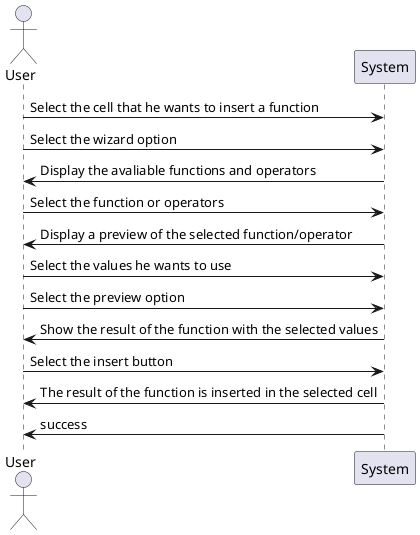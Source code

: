 @startuml lang04.2_analysis.png

actor User

participant "System" as s

User->s: Select the cell that he wants to insert a function
User->s: Select the wizard option
s->User: Display the avaliable functions and operators
User->s: Select the function or operators
s->User: Display a preview of the selected function/operator
User->s: Select the values he wants to use
User->s: Select the preview option
s->User: Show the result of the function with the selected values
User->s: Select the insert button
s->User: The result of the function is inserted in the selected cell
s->User: success

@enduml
